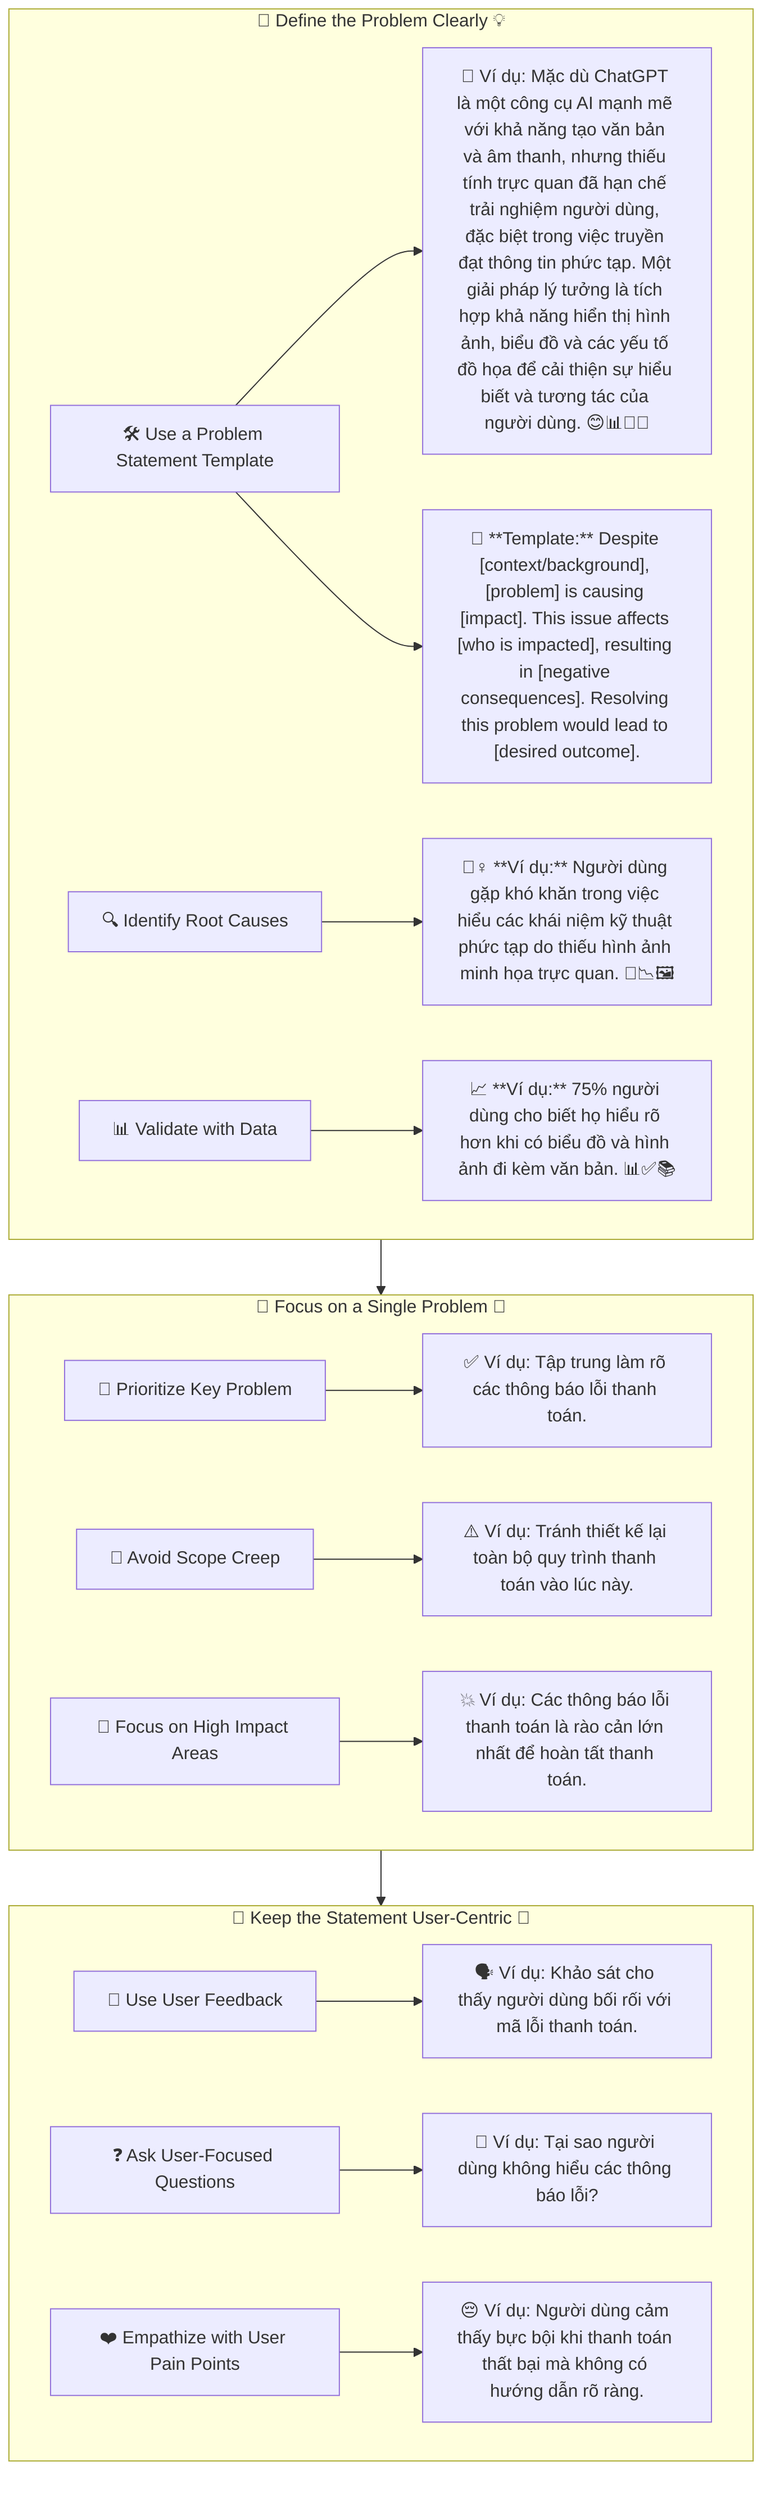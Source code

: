 flowchart TD
    %% Define the Problem Clearly
    subgraph A1[📝 Define the Problem Clearly 💡]
        B1[🛠️ Use a Problem Statement Template] --> E1["📄 Ví dụ: Mặc dù ChatGPT là một công cụ AI mạnh mẽ với khả năng tạo văn bản và âm thanh, nhưng thiếu tính trực quan đã hạn chế trải nghiệm người dùng, đặc biệt trong việc truyền đạt thông tin phức tạp. Một giải pháp lý tưởng là tích hợp khả năng hiển thị hình ảnh, biểu đồ và các yếu tố đồ họa để cải thiện sự hiểu biết và tương tác của người dùng. 😊📊🎯💡"]
        B1 --> E4["📄 **Template:** Despite [context/background], [problem] is causing [impact]. This issue affects [who is impacted], resulting in [negative consequences]. Resolving this problem would lead to [desired outcome]."]
        B2[🔍 Identify Root Causes] --> E2["🕵️‍♀️ **Ví dụ:** Người dùng gặp khó khăn trong việc hiểu các khái niệm kỹ thuật phức tạp do thiếu hình ảnh minh họa trực quan. 🧠📉🖼️"]
        B3[📊 Validate with Data] --> E3["📈 **Ví dụ:** 75% người dùng cho biết họ hiểu rõ hơn khi có biểu đồ và hình ảnh đi kèm văn bản. 📊✅📚"]
    end

    %% Focus on a Single Problem
    subgraph A2[🎯 Focus on a Single Problem 🎯]
        C1[📌 Prioritize Key Problem] --> F1["✅ Ví dụ: Tập trung làm rõ các thông báo lỗi thanh toán."]
        C2[🚫 Avoid Scope Creep] --> F2["⚠️ Ví dụ: Tránh thiết kế lại toàn bộ quy trình thanh toán vào lúc này."]
        C3[📍 Focus on High Impact Areas] --> F3["💥 Ví dụ: Các thông báo lỗi thanh toán là rào cản lớn nhất để hoàn tất thanh toán."]
    end

    %% Keep the Statement User-Centric
    subgraph A3[👤 Keep the Statement User-Centric 💬]
        D1[📢 Use User Feedback] --> G1["🗣️ Ví dụ: Khảo sát cho thấy người dùng bối rối với mã lỗi thanh toán."]
        D2[❓ Ask User-Focused Questions] --> G2["🤔 Ví dụ: Tại sao người dùng không hiểu các thông báo lỗi?"]
        D3[❤️ Empathize with User Pain Points] --> G3["😔 Ví dụ: Người dùng cảm thấy bực bội khi thanh toán thất bại mà không có hướng dẫn rõ ràng."]
    end

    %% Connect Subgraphs in Order
    A1 --> A2 --> A3